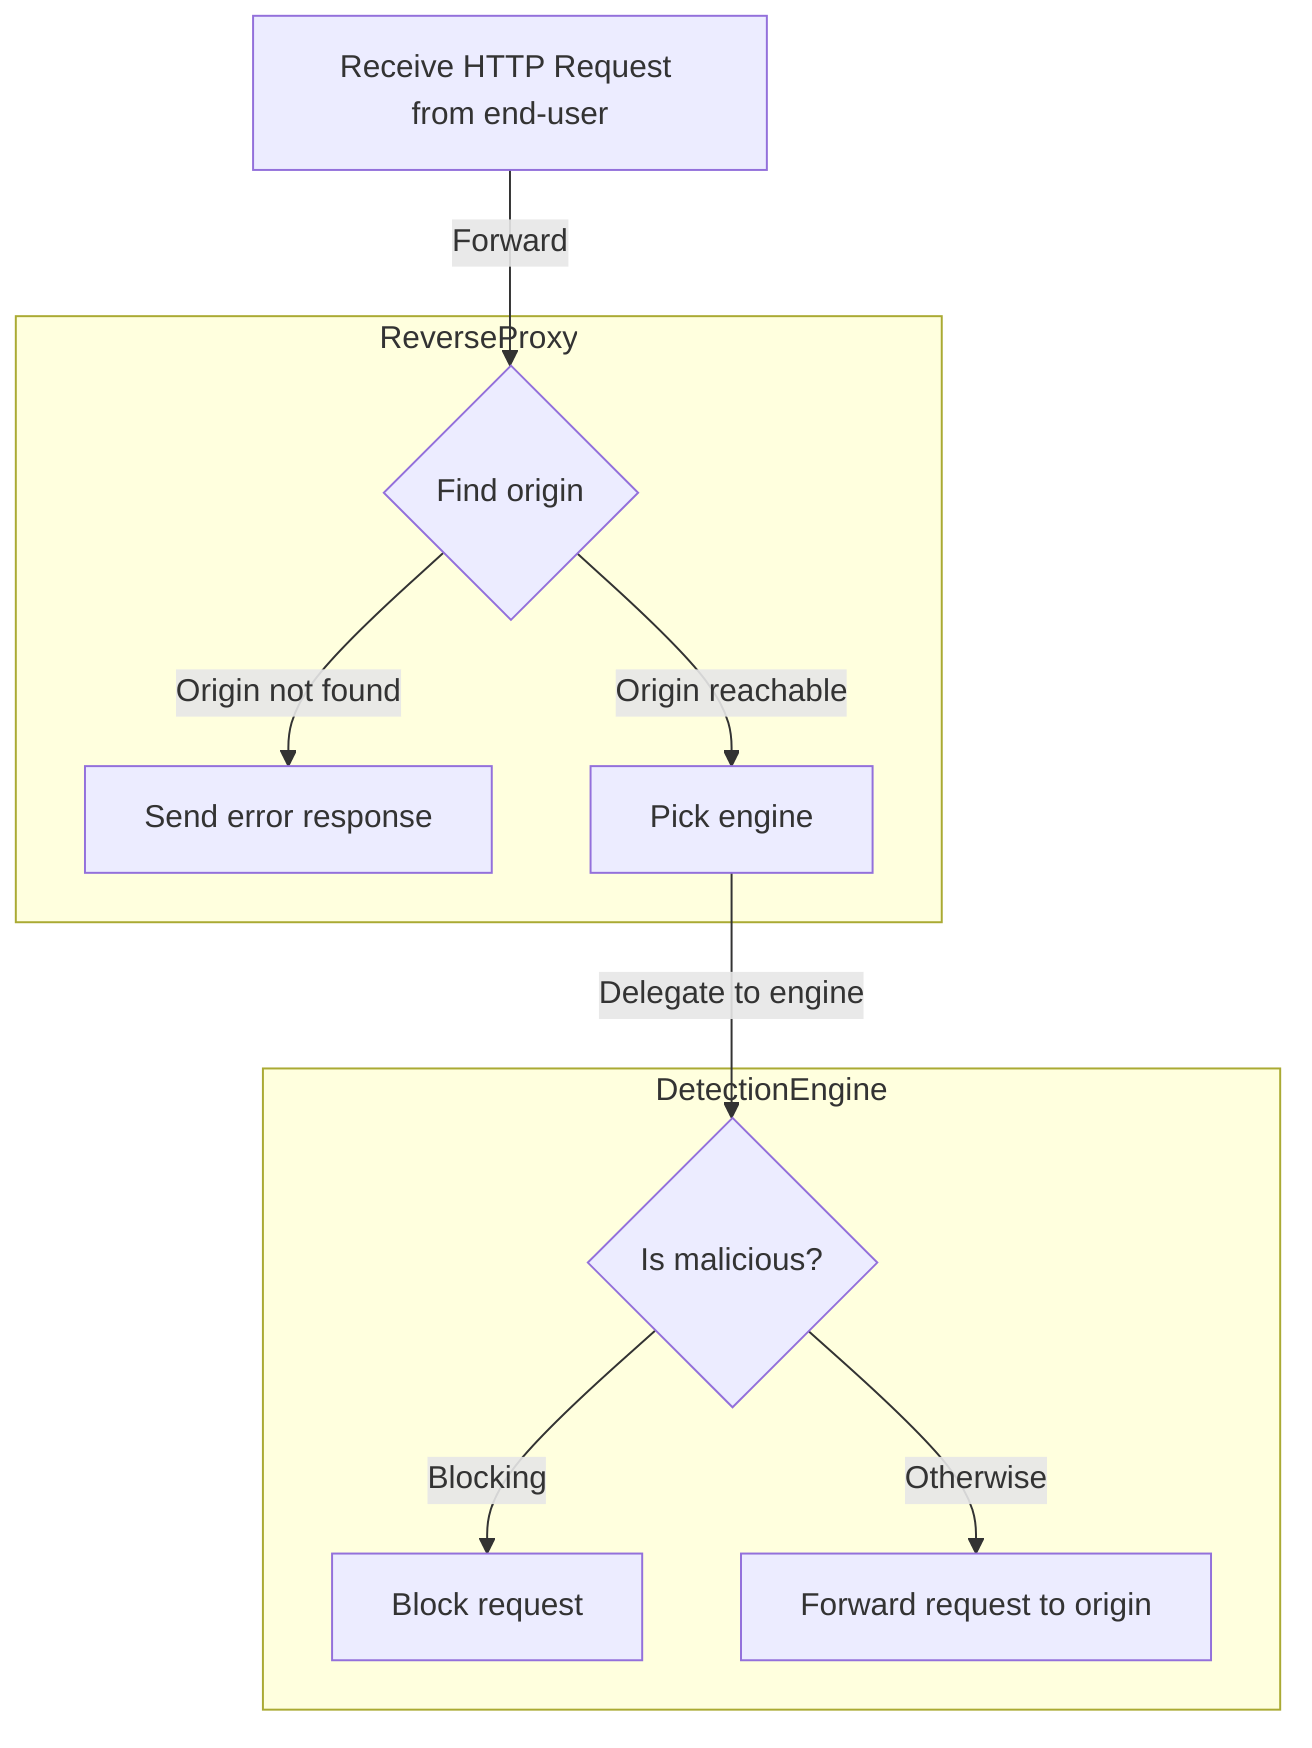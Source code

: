 graph TD
    A[Receive HTTP Request from end-user] --> |Forward| B{Find origin}
    subgraph ReverseProxy

    B -->|Origin not found| D[Send error response]
    B -->|Origin reachable| C[Pick engine]
    end ReverseProxy
    subgraph DetectionEngine
    C -->|Delegate to engine| E{Is malicious?}
    E --> |Blocking| I[Block request]
    E --> |Otherwise| G[Forward request to origin]
    end DetectionEngine